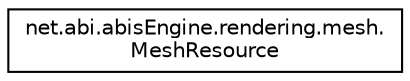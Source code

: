 digraph "Graphical Class Hierarchy"
{
 // LATEX_PDF_SIZE
  edge [fontname="Helvetica",fontsize="10",labelfontname="Helvetica",labelfontsize="10"];
  node [fontname="Helvetica",fontsize="10",shape=record];
  rankdir="LR";
  Node0 [label="net.abi.abisEngine.rendering.mesh.\lMeshResource",height=0.2,width=0.4,color="black", fillcolor="white", style="filled",URL="$d5/d93/classnet_1_1abi_1_1abis_engine_1_1rendering_1_1mesh_1_1_mesh_resource.html",tooltip=" "];
}
